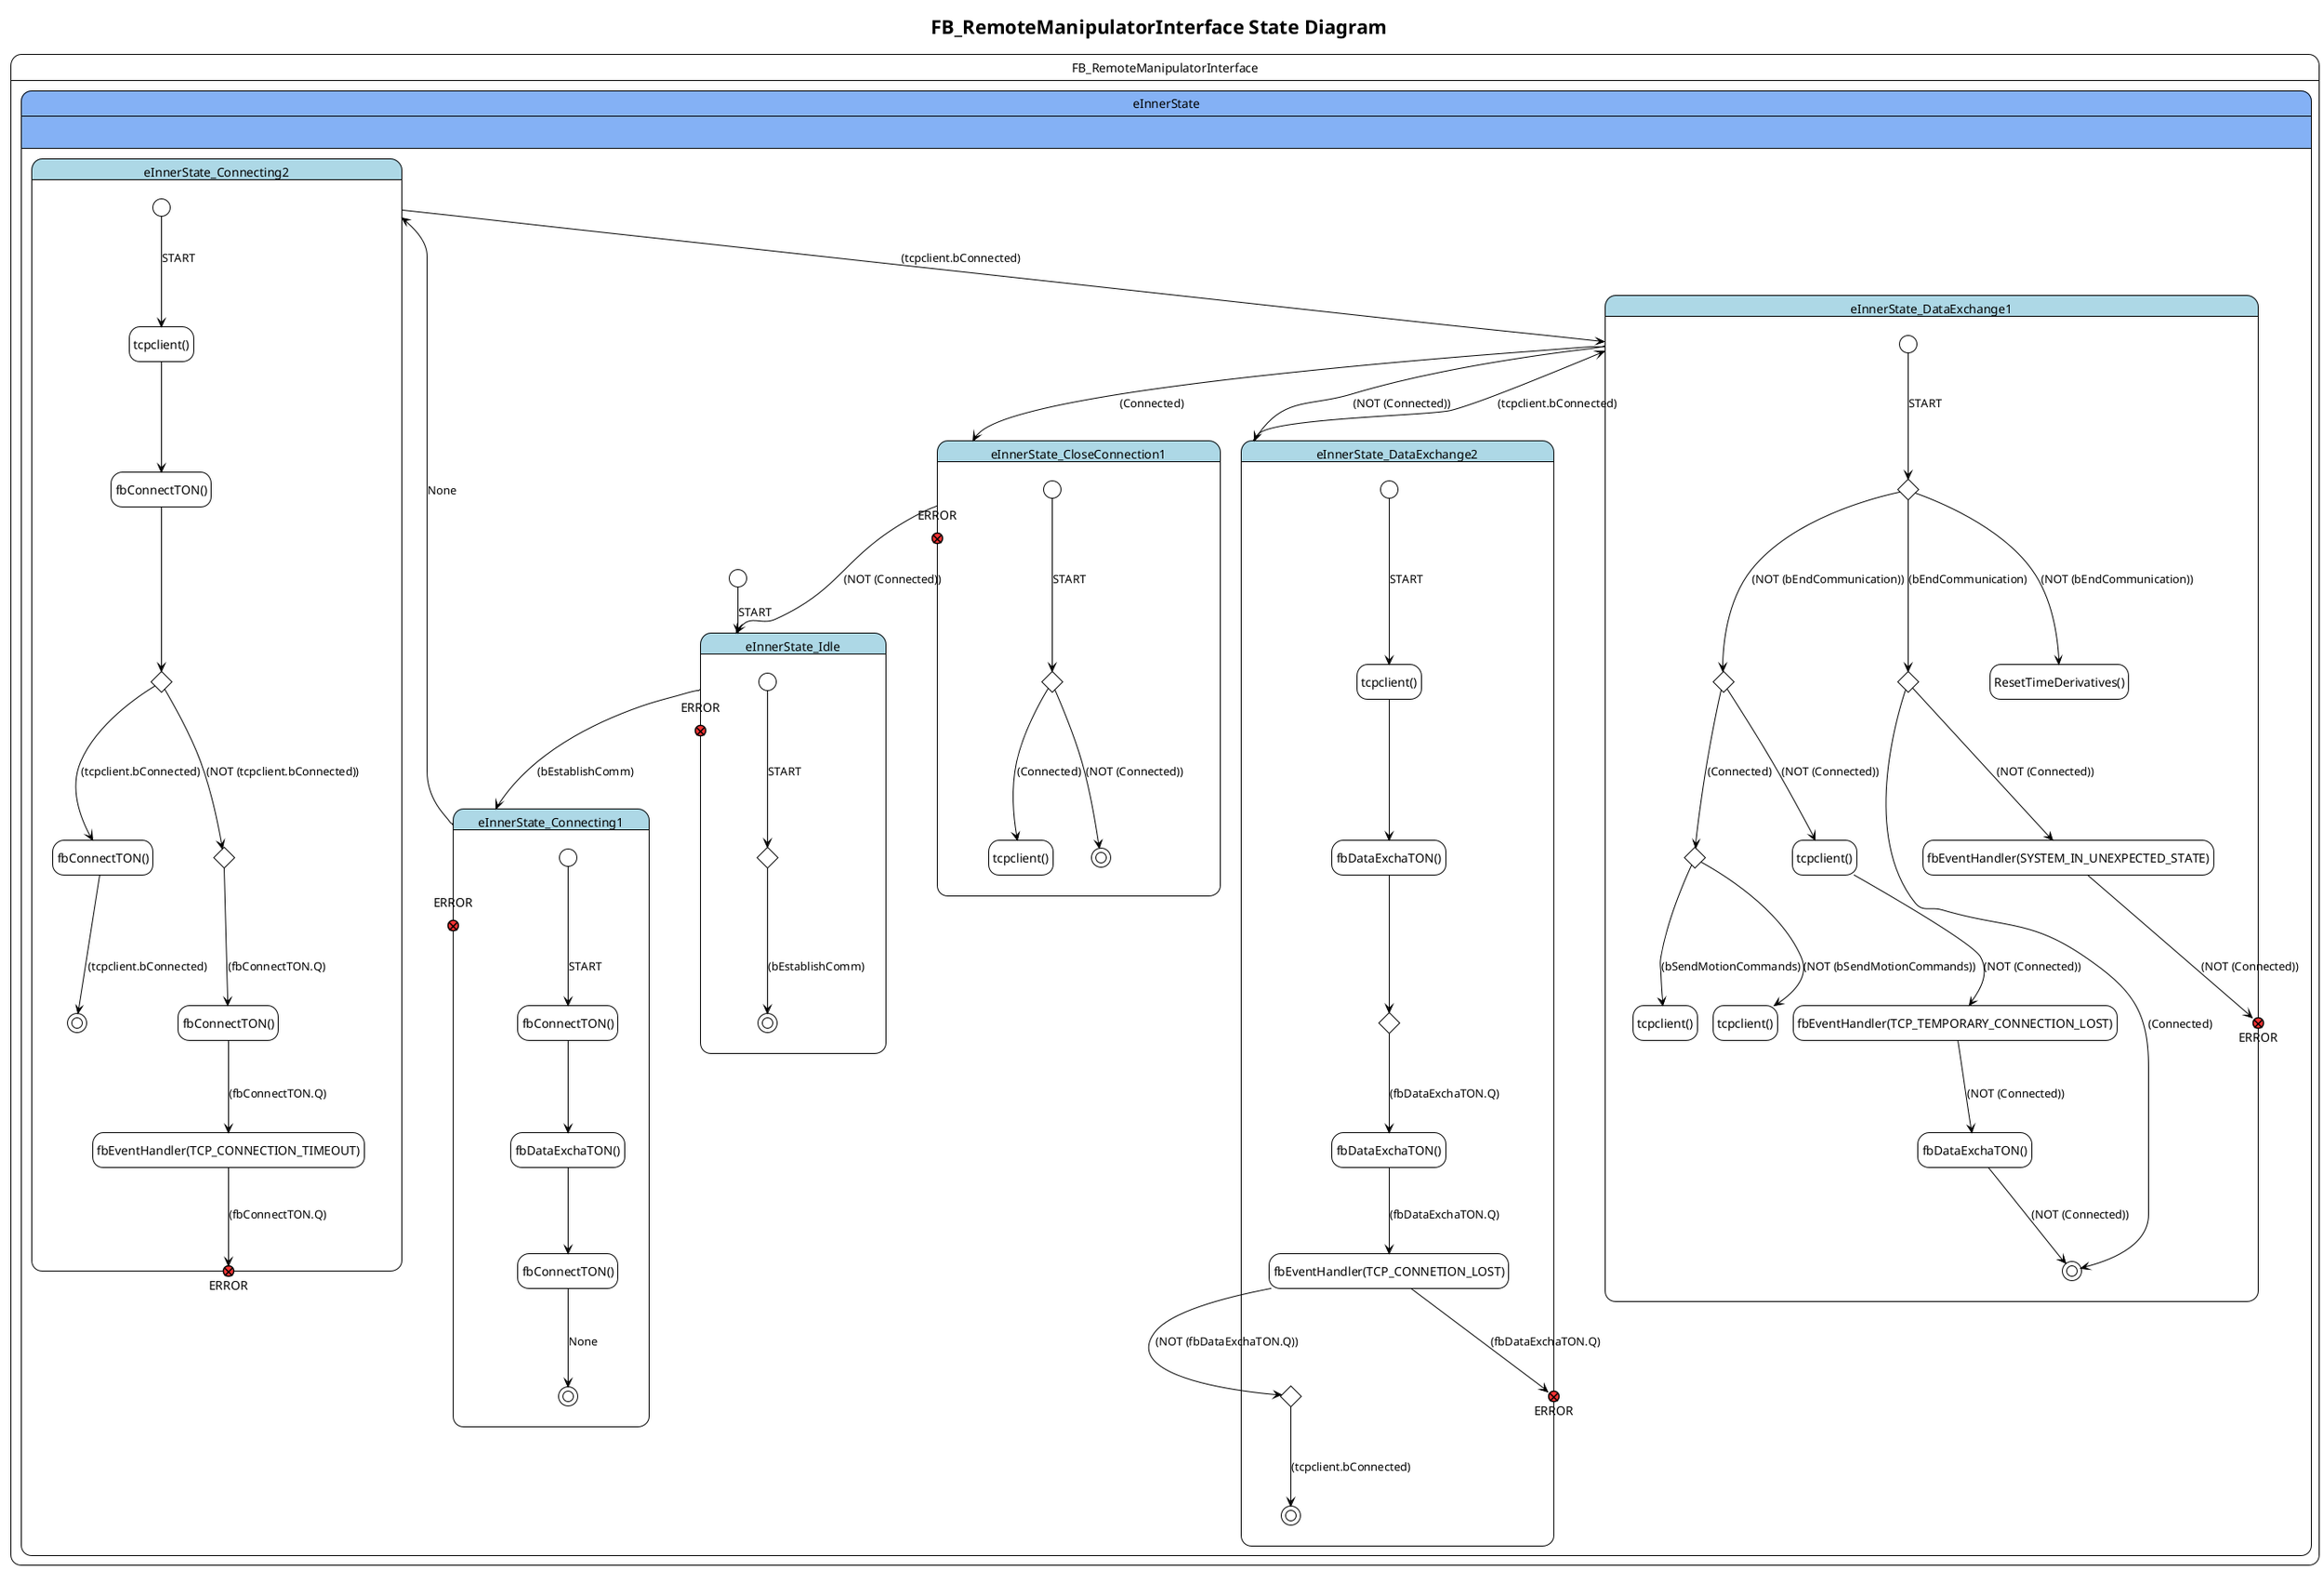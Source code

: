@startuml State Diagram

!theme plain
'skin rose
'left to right direction
hide empty description
'!theme reddress-lightgreen
title FB_RemoteManipulatorInterface State Diagram



state FB_RemoteManipulatorInterface{

state eInnerState #84b1f5 {
	[*] --> eInnerState_Idle : START
	state eInnerState_Idle #lightblue {
state "ERROR" as eInnerState_Idle_ERROR <<exitPoint>> #ff3333
	state eInnerState_Idle_Node_0 <<choice>>
	[*] ---> eInnerState_Idle_Node_0 : START
	eInnerState_Idle_Node_0 ---> [*] : (bEstablishComm)
	}
	state eInnerState_Connecting1 #lightblue {
state "ERROR" as eInnerState_Connecting1_ERROR <<exitPoint>> #ff3333
	state "fbConnectTON()" as eInnerState_Connecting1_Node_0 
	[*] ---> eInnerState_Connecting1_Node_0 : START
	state "fbDataExchaTON()" as eInnerState_Connecting1_Node_1 
	state "fbConnectTON()" as eInnerState_Connecting1_Node_2 
	eInnerState_Connecting1_Node_2 ---> [*] : None
	}
	state eInnerState_Connecting2 #lightblue {
state "ERROR" as eInnerState_Connecting2_ERROR <<exitPoint>> #ff3333
	state "tcpclient()" as eInnerState_Connecting2_Node_0 
	[*] ---> eInnerState_Connecting2_Node_0 : START
	state "fbConnectTON()" as eInnerState_Connecting2_Node_1 
		state eInnerState_Connecting2_Node_2 <<choice>>
		state "fbConnectTON()" as eInnerState_Connecting2_Node_3 
	eInnerState_Connecting2_Node_3 ---> [*] : (tcpclient.bConnected)
			state eInnerState_Connecting2_Node_4 <<choice>>
			state "fbConnectTON()" as eInnerState_Connecting2_Node_5 
			state "fbEventHandler(TCP_CONNECTION_TIMEOUT)" as eInnerState_Connecting2_Node_6 
	}
	state eInnerState_DataExchange1 #lightblue {
state "ERROR" as eInnerState_DataExchange1_ERROR <<exitPoint>> #ff3333
	state eInnerState_DataExchange1_Node_0 <<choice>>
	[*] ---> eInnerState_DataExchange1_Node_0 : START
		state eInnerState_DataExchange1_Node_1 <<choice>>
	eInnerState_DataExchange1_Node_1 ---> [*] : (Connected)
		state "fbEventHandler(SYSTEM_IN_UNEXPECTED_STATE)" as eInnerState_DataExchange1_Node_2 
		state eInnerState_DataExchange1_Node_3 <<choice>>
			state eInnerState_DataExchange1_Node_4 <<choice>>
			state "tcpclient()" as eInnerState_DataExchange1_Node_5 
			state "tcpclient()" as eInnerState_DataExchange1_Node_6 
		state "tcpclient()" as eInnerState_DataExchange1_Node_7 
		state "fbEventHandler(TCP_TEMPORARY_CONNECTION_LOST)" as eInnerState_DataExchange1_Node_8 
		state "fbDataExchaTON()" as eInnerState_DataExchange1_Node_9 
	eInnerState_DataExchange1_Node_9 ---> [*] : (NOT (Connected))
	state "ResetTimeDerivatives()" as eInnerState_DataExchange1_Node_10 
	}
	state eInnerState_DataExchange2 #lightblue {
state "ERROR" as eInnerState_DataExchange2_ERROR <<exitPoint>> #ff3333
	state "tcpclient()" as eInnerState_DataExchange2_Node_0 
	[*] ---> eInnerState_DataExchange2_Node_0 : START
	state "fbDataExchaTON()" as eInnerState_DataExchange2_Node_1 
		state eInnerState_DataExchange2_Node_2 <<choice>>
		state "fbDataExchaTON()" as eInnerState_DataExchange2_Node_3 
		state "fbEventHandler(TCP_CONNETION_LOST)" as eInnerState_DataExchange2_Node_4 
		state eInnerState_DataExchange2_Node_5 <<choice>>
	eInnerState_DataExchange2_Node_5 ---> [*] : (tcpclient.bConnected)
	}
	state eInnerState_CloseConnection1 #lightblue {
state "ERROR" as eInnerState_CloseConnection1_ERROR <<exitPoint>> #ff3333
	state eInnerState_CloseConnection1_Node_0 <<choice>>
	[*] ---> eInnerState_CloseConnection1_Node_0 : START
	state "tcpclient()" as eInnerState_CloseConnection1_Node_1 
	eInnerState_CloseConnection1_Node_0 ---> [*] : (NOT (Connected))
	}
	}
	eInnerState_Idle ---> eInnerState_Connecting1 : (bEstablishComm)
	eInnerState_Connecting1_Node_0 ---> eInnerState_Connecting1_Node_1
	eInnerState_Connecting1_Node_1 ---> eInnerState_Connecting1_Node_2
	eInnerState_Connecting1 ---> eInnerState_Connecting2 : None
	eInnerState_Connecting2_Node_0 ---> eInnerState_Connecting2_Node_1
	eInnerState_Connecting2_Node_1 ---> eInnerState_Connecting2_Node_2
	eInnerState_Connecting2_Node_2 ---> eInnerState_Connecting2_Node_3 : (tcpclient.bConnected)
	eInnerState_Connecting2 ---> eInnerState_DataExchange1 : (tcpclient.bConnected)
	eInnerState_Connecting2_Node_2 ---> eInnerState_Connecting2_Node_4 : (NOT (tcpclient.bConnected))
	eInnerState_Connecting2_Node_4 ---> eInnerState_Connecting2_Node_5 : (fbConnectTON.Q)
	eInnerState_Connecting2_Node_5 ---> eInnerState_Connecting2_Node_6 : (fbConnectTON.Q)
	eInnerState_Connecting2_Node_6 ---> eInnerState_Connecting2_ERROR : (fbConnectTON.Q)
	eInnerState_DataExchange1_Node_0 ---> eInnerState_DataExchange1_Node_1 : (bEndCommunication)
	eInnerState_DataExchange1 ---> eInnerState_CloseConnection1 : (Connected)
	eInnerState_DataExchange1_Node_1 ---> eInnerState_DataExchange1_Node_2 : (NOT (Connected))
	eInnerState_DataExchange1_Node_2 ---> eInnerState_DataExchange1_ERROR : (NOT (Connected))
	eInnerState_DataExchange1_Node_0 ---> eInnerState_DataExchange1_Node_3 : (NOT (bEndCommunication))
	eInnerState_DataExchange1_Node_3 ---> eInnerState_DataExchange1_Node_4 : (Connected)
	eInnerState_DataExchange1_Node_4 ---> eInnerState_DataExchange1_Node_5 : (bSendMotionCommands)
	eInnerState_DataExchange1_Node_4 ---> eInnerState_DataExchange1_Node_6 : (NOT (bSendMotionCommands))
	eInnerState_DataExchange1_Node_3 ---> eInnerState_DataExchange1_Node_7 : (NOT (Connected))
	eInnerState_DataExchange1_Node_7 ---> eInnerState_DataExchange1_Node_8 : (NOT (Connected))
	eInnerState_DataExchange1_Node_8 ---> eInnerState_DataExchange1_Node_9 : (NOT (Connected))
	eInnerState_DataExchange1 ---> eInnerState_DataExchange2 : (NOT (Connected))
	eInnerState_DataExchange1_Node_0 ---> eInnerState_DataExchange1_Node_10 : (NOT (bEndCommunication))
	eInnerState_DataExchange2_Node_0 ---> eInnerState_DataExchange2_Node_1
	eInnerState_DataExchange2_Node_1 ---> eInnerState_DataExchange2_Node_2
	eInnerState_DataExchange2_Node_2 ---> eInnerState_DataExchange2_Node_3 : (fbDataExchaTON.Q)
	eInnerState_DataExchange2_Node_3 ---> eInnerState_DataExchange2_Node_4 : (fbDataExchaTON.Q)
	eInnerState_DataExchange2_Node_4 ---> eInnerState_DataExchange2_ERROR : (fbDataExchaTON.Q)
	eInnerState_DataExchange2_Node_4 ---> eInnerState_DataExchange2_Node_5 : (NOT (fbDataExchaTON.Q))
	eInnerState_DataExchange2 ---> eInnerState_DataExchange1 : (tcpclient.bConnected)
	eInnerState_CloseConnection1_Node_0 ---> eInnerState_CloseConnection1_Node_1 : (Connected)
	eInnerState_CloseConnection1 ---> eInnerState_Idle : (NOT (Connected))
eInnerState : 
eInnerState : 


}

@enduml
